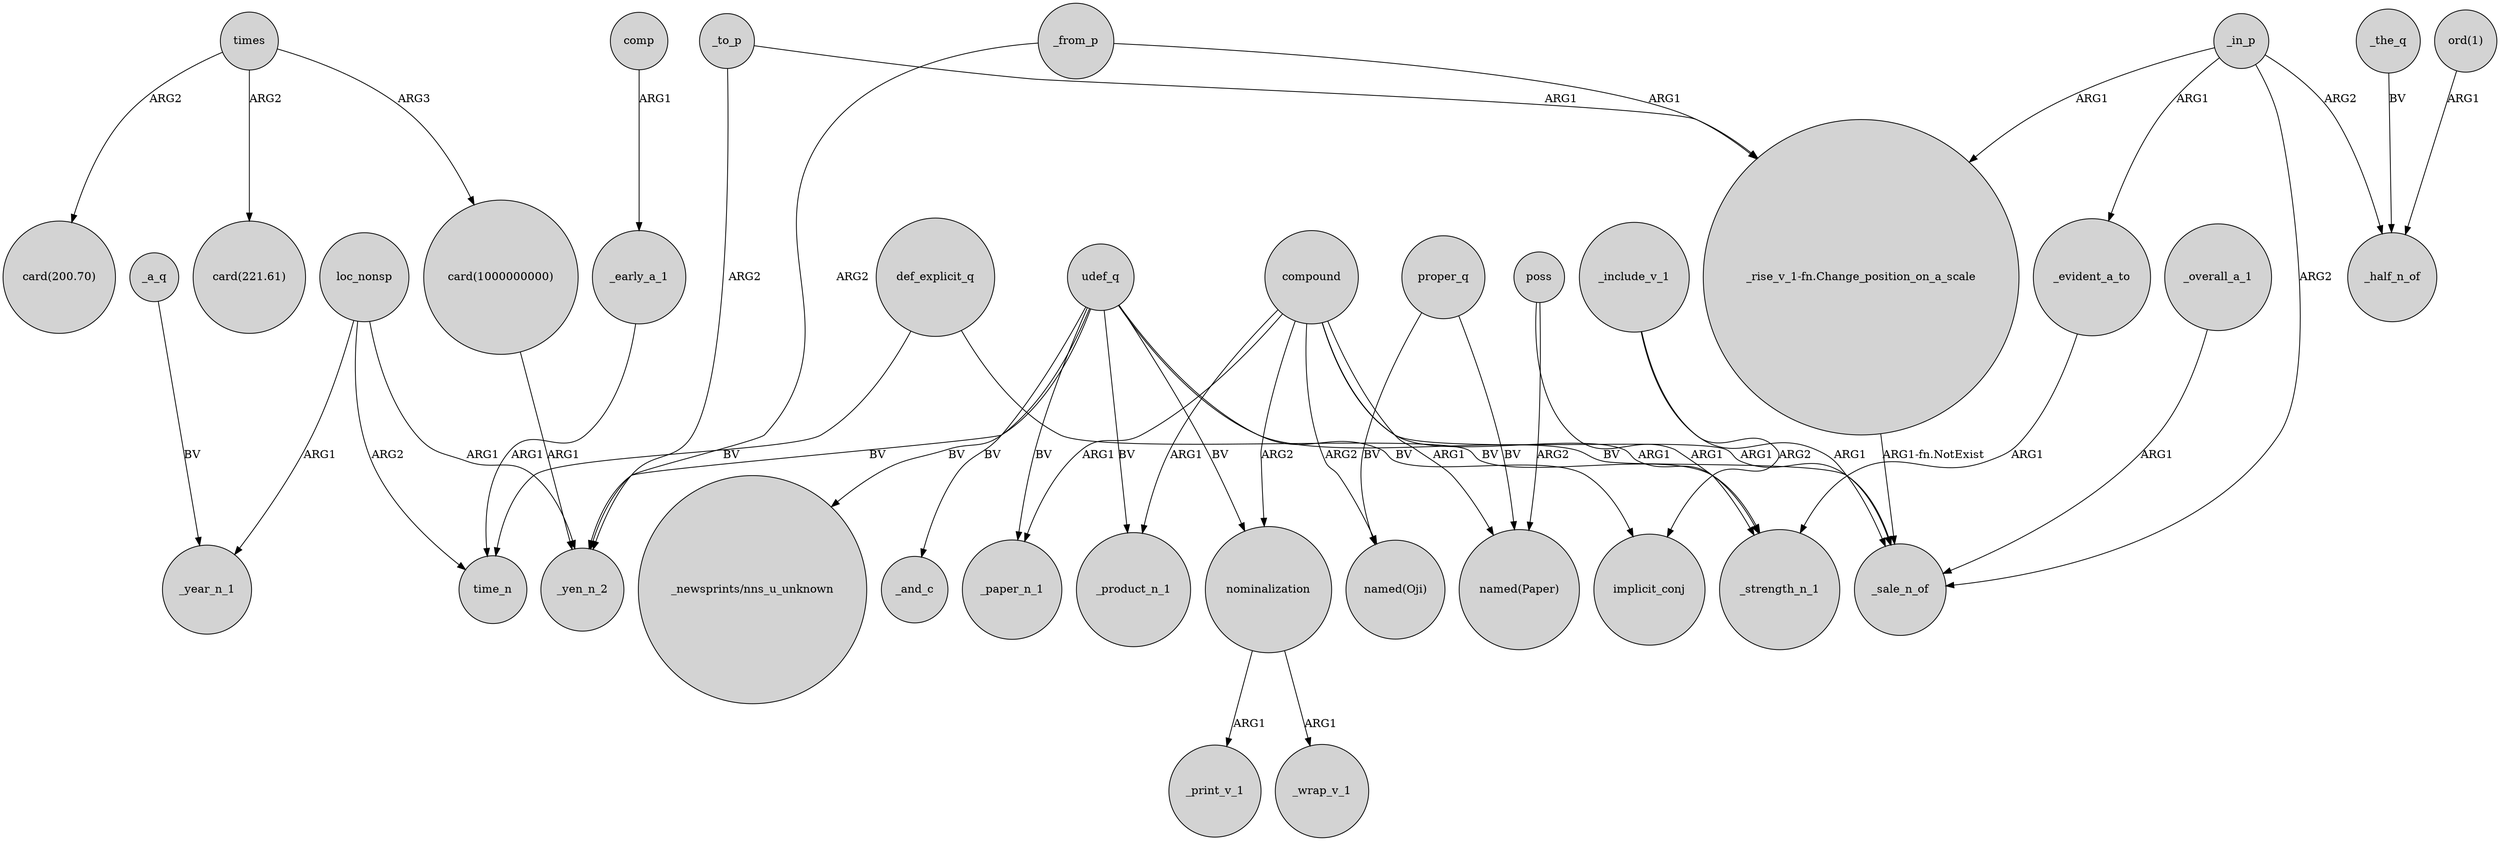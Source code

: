 digraph {
	node [shape=circle style=filled]
	compound -> _product_n_1 [label=ARG1]
	times -> "card(221.61)" [label=ARG2]
	udef_q -> _yen_n_2 [label=BV]
	"card(1000000000)" -> _yen_n_2 [label=ARG1]
	poss -> "named(Paper)" [label=ARG2]
	def_explicit_q -> time_n [label=BV]
	"_rise_v_1-fn.Change_position_on_a_scale" -> _sale_n_of [label="ARG1-fn.NotExist"]
	loc_nonsp -> _year_n_1 [label=ARG1]
	proper_q -> "named(Paper)" [label=BV]
	_in_p -> _evident_a_to [label=ARG1]
	compound -> _paper_n_1 [label=ARG1]
	compound -> "named(Paper)" [label=ARG1]
	compound -> nominalization [label=ARG2]
	_overall_a_1 -> _sale_n_of [label=ARG1]
	_include_v_1 -> implicit_conj [label=ARG2]
	_in_p -> "_rise_v_1-fn.Change_position_on_a_scale" [label=ARG1]
	udef_q -> implicit_conj [label=BV]
	_evident_a_to -> _strength_n_1 [label=ARG1]
	_in_p -> _sale_n_of [label=ARG2]
	nominalization -> _print_v_1 [label=ARG1]
	loc_nonsp -> time_n [label=ARG2]
	times -> "card(1000000000)" [label=ARG3]
	_include_v_1 -> _sale_n_of [label=ARG1]
	"ord(1)" -> _half_n_of [label=ARG1]
	udef_q -> "_newsprints/nns_u_unknown" [label=BV]
	compound -> _strength_n_1 [label=ARG1]
	times -> "card(200.70)" [label=ARG2]
	def_explicit_q -> _strength_n_1 [label=BV]
	loc_nonsp -> _yen_n_2 [label=ARG1]
	poss -> _strength_n_1 [label=ARG1]
	udef_q -> nominalization [label=BV]
	nominalization -> _wrap_v_1 [label=ARG1]
	udef_q -> _sale_n_of [label=BV]
	udef_q -> _paper_n_1 [label=BV]
	_in_p -> _half_n_of [label=ARG2]
	_early_a_1 -> time_n [label=ARG1]
	udef_q -> _product_n_1 [label=BV]
	_to_p -> _yen_n_2 [label=ARG2]
	proper_q -> "named(Oji)" [label=BV]
	_a_q -> _year_n_1 [label=BV]
	_the_q -> _half_n_of [label=BV]
	_from_p -> _yen_n_2 [label=ARG2]
	udef_q -> _and_c [label=BV]
	_to_p -> "_rise_v_1-fn.Change_position_on_a_scale" [label=ARG1]
	compound -> "named(Oji)" [label=ARG2]
	comp -> _early_a_1 [label=ARG1]
	compound -> _sale_n_of [label=ARG1]
	_from_p -> "_rise_v_1-fn.Change_position_on_a_scale" [label=ARG1]
}
